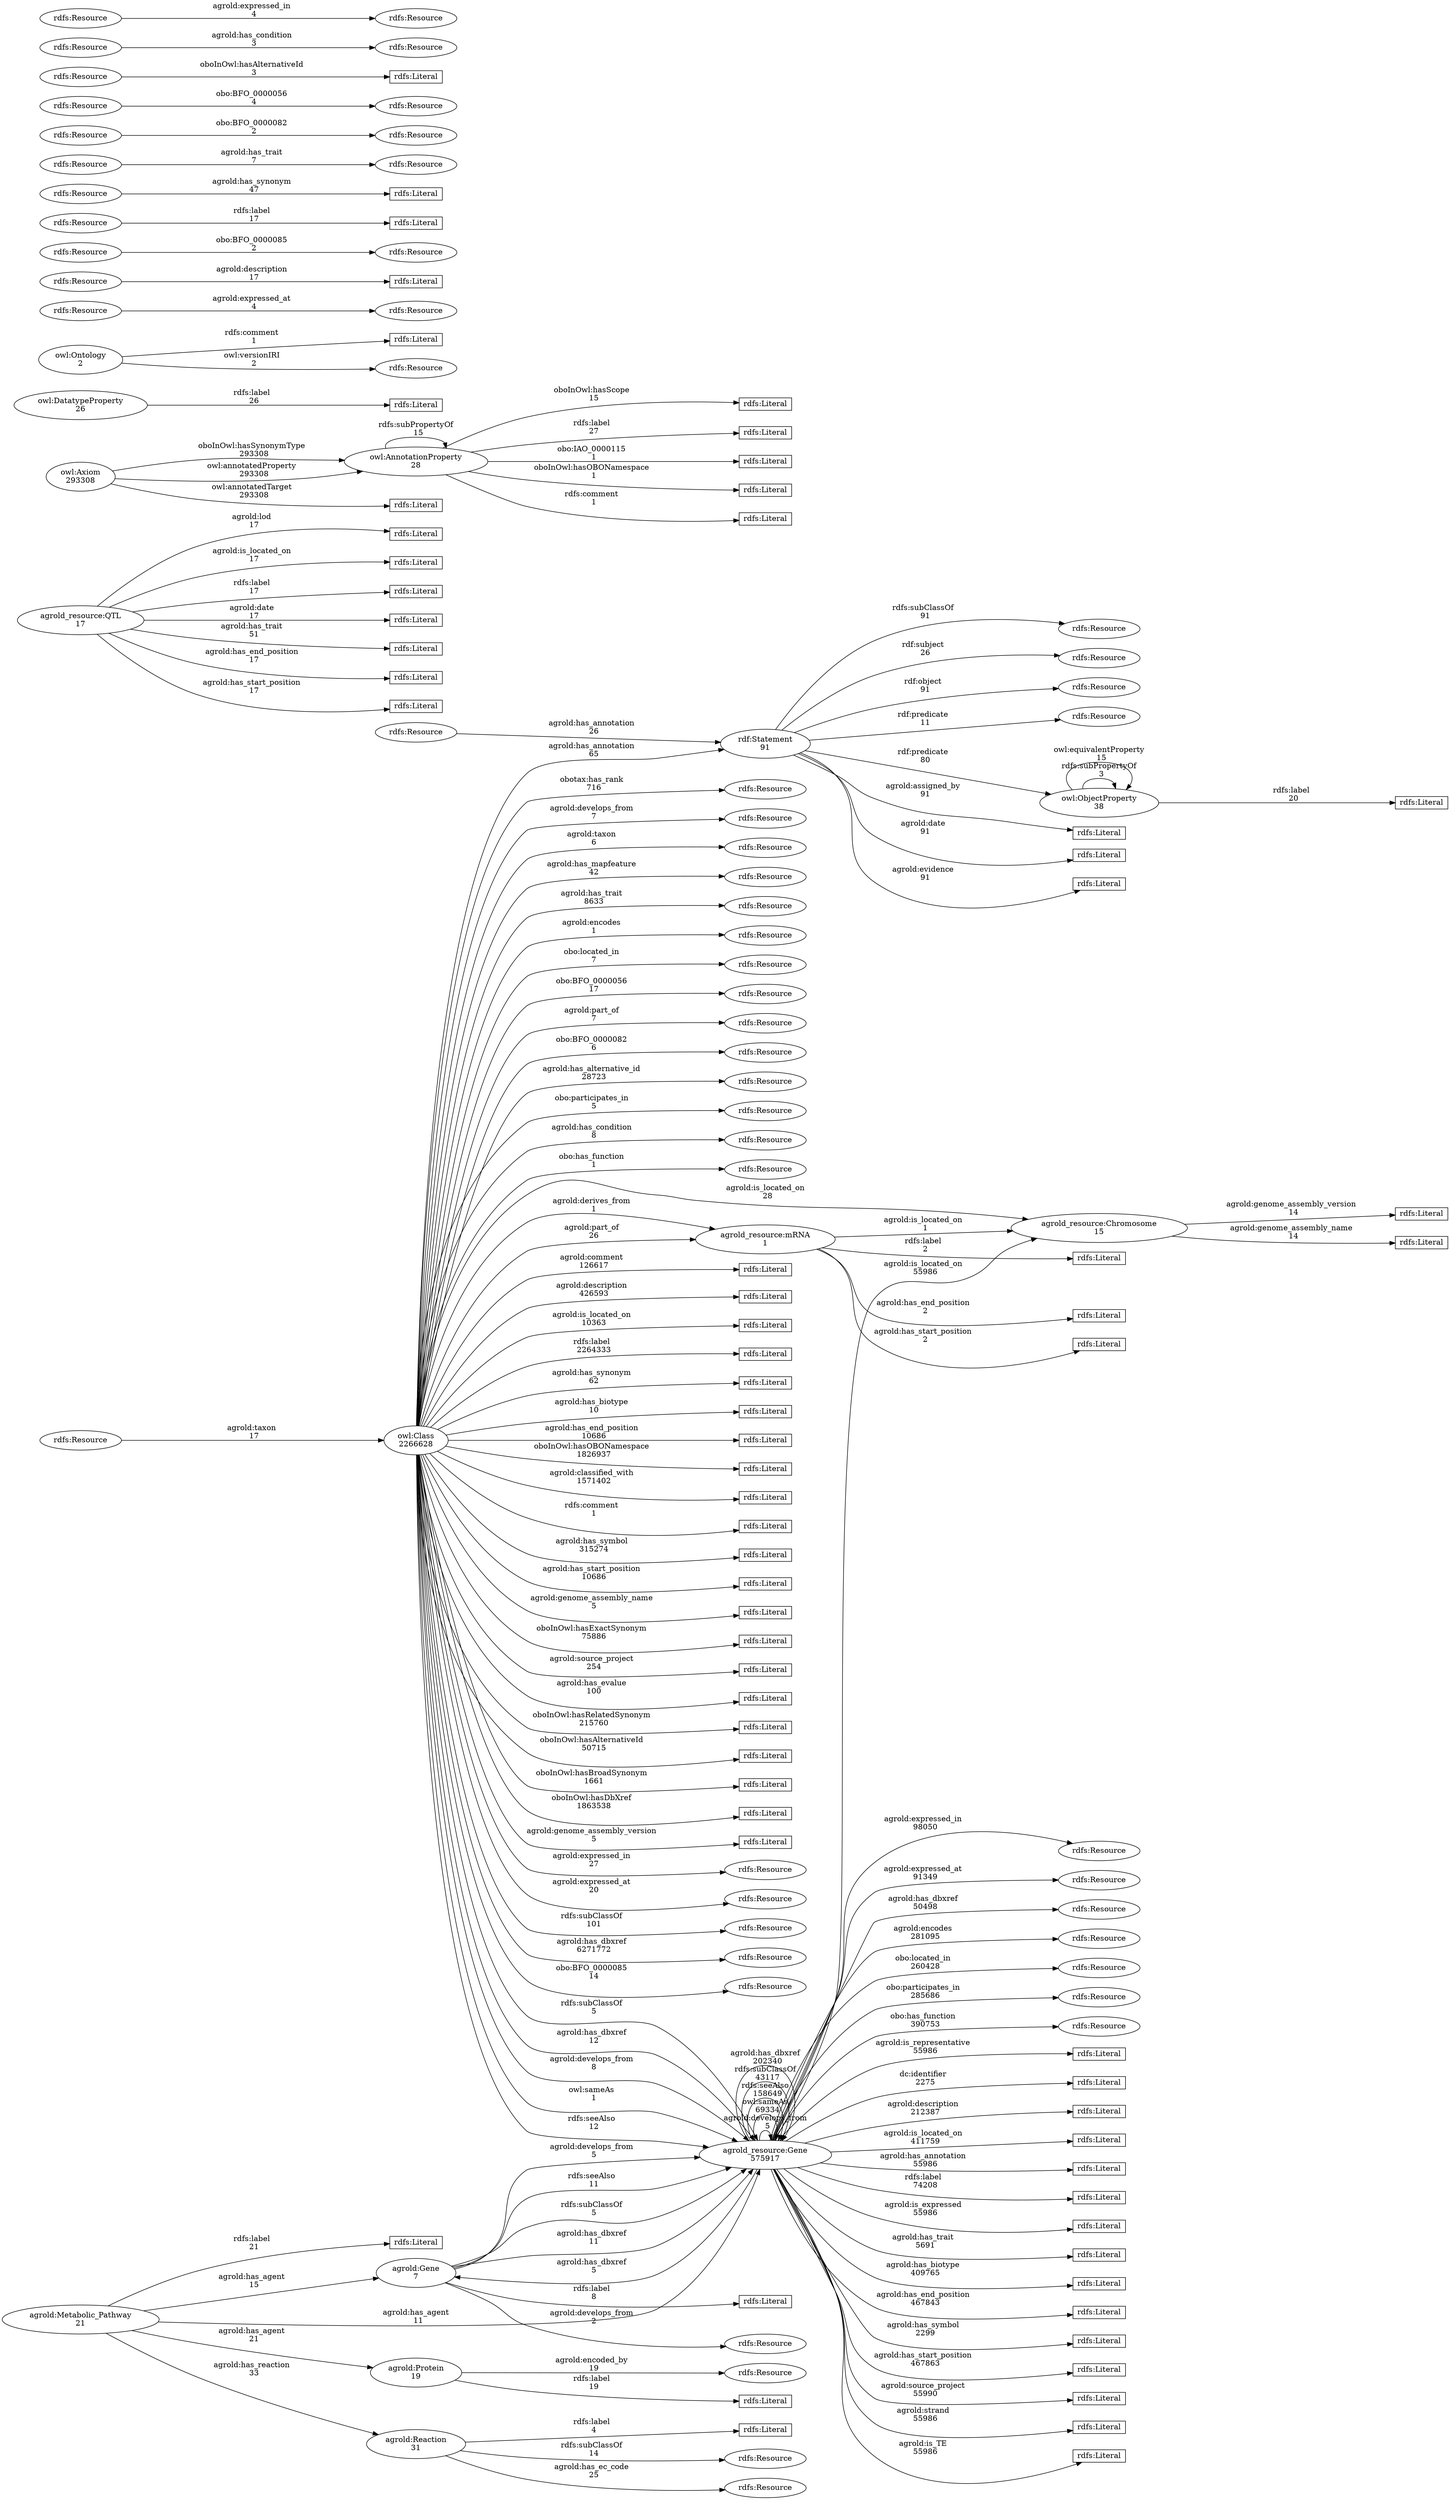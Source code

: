 digraph {
    ranksep=2;
    rankdir="LR";
    charset="utf-8";

    // Class relations with the numbers of edges
    "agrold:Gene" -> "agrold_resource:Gene" [ label="agrold:develops_from\n  5"];
    "agrold:Gene" -> "agrold_resource:Gene" [ label="rdfs:seeAlso\n  11"];
    "agrold:Gene" -> "agrold_resource:Gene" [ label="rdfs:subClassOf\n  5"];
    "agrold:Gene" -> "agrold_resource:Gene" [ label="agrold:has_dbxref\n  11"];
    "agrold:Gene" -> "rdfs:Literal18" [ label="rdfs:label\n  8"];
    "agrold:Gene" -> "rdfs:Resource29" [ label="agrold:develops_from\n  2"];
    "agrold:Metabolic_Pathway" -> "agrold:Gene" [ label="agrold:has_agent\n  15"];
    "agrold:Metabolic_Pathway" -> "agrold:Protein" [ label="agrold:has_agent\n  21"];
    "agrold:Metabolic_Pathway" -> "agrold:Reaction" [ label="agrold:has_reaction\n  33"];
    "agrold:Metabolic_Pathway" -> "agrold_resource:Gene" [ label="agrold:has_agent\n  11"];
    "agrold:Metabolic_Pathway" -> "rdfs:Literal20" [ label="rdfs:label\n  21"];
    "agrold:Protein" -> "rdfs:Literal23" [ label="rdfs:label\n  19"];
    "agrold:Protein" -> "rdfs:Resource47" [ label="agrold:encoded_by\n  19"];
    "agrold:Reaction" -> "rdfs:Literal15" [ label="rdfs:label\n  4"];
    "agrold:Reaction" -> "rdfs:Resource109" [ label="rdfs:subClassOf\n  14"];
    "agrold:Reaction" -> "rdfs:Resource67" [ label="agrold:has_ec_code\n  25"];
    "agrold_resource:Chromosome" -> "rdfs:Literal73" [ label="agrold:genome_assembly_name\n  14"];
    "agrold_resource:Chromosome" -> "rdfs:Literal94" [ label="agrold:genome_assembly_version\n  14"];
    "agrold_resource:Gene" -> "agrold:Gene" [ label="agrold:has_dbxref\n  5"];
    "agrold_resource:Gene" -> "agrold_resource:Chromosome" [ label="agrold:is_located_on\n  55986"];
    "agrold_resource:Gene" -> "agrold_resource:Gene" [ label="agrold:develops_from\n  5"];
    "agrold_resource:Gene" -> "agrold_resource:Gene" [ label="owl:sameAs\n  69334"];
    "agrold_resource:Gene" -> "agrold_resource:Gene" [ label="rdfs:seeAlso\n  158649"];
    "agrold_resource:Gene" -> "agrold_resource:Gene" [ label="rdfs:subClassOf\n  43117"];
    "agrold_resource:Gene" -> "agrold_resource:Gene" [ label="agrold:has_dbxref\n  202340"];
    "agrold_resource:Gene" -> "rdfs:Literal10" [ label="agrold:is_representative\n  55986"];
    "agrold_resource:Gene" -> "rdfs:Literal103" [ label="dc:identifier\n  2275"];
    "agrold_resource:Gene" -> "rdfs:Literal113" [ label="agrold:description\n  212387"];
    "agrold_resource:Gene" -> "rdfs:Literal115" [ label="agrold:is_located_on\n  411759"];
    "agrold_resource:Gene" -> "rdfs:Literal118" [ label="agrold:has_annotation\n  55986"];
    "agrold_resource:Gene" -> "rdfs:Literal16" [ label="rdfs:label\n  74208"];
    "agrold_resource:Gene" -> "rdfs:Literal31" [ label="agrold:is_expressed\n  55986"];
    "agrold_resource:Gene" -> "rdfs:Literal43" [ label="agrold:has_trait\n  5691"];
    "agrold_resource:Gene" -> "rdfs:Literal45" [ label="agrold:has_biotype\n  409765"];
    "agrold_resource:Gene" -> "rdfs:Literal49" [ label="agrold:has_end_position\n  467843"];
    "agrold_resource:Gene" -> "rdfs:Literal62" [ label="agrold:has_symbol\n  2299"];
    "agrold_resource:Gene" -> "rdfs:Literal70" [ label="agrold:has_start_position\n  467863"];
    "agrold_resource:Gene" -> "rdfs:Literal76" [ label="agrold:source_project\n  55990"];
    "agrold_resource:Gene" -> "rdfs:Literal78" [ label="agrold:strand\n  55986"];
    "agrold_resource:Gene" -> "rdfs:Literal90" [ label="agrold:is_TE\n  55986"];
    "agrold_resource:Gene" -> "rdfs:Resource100" [ label="agrold:expressed_in\n  98050"];
    "agrold_resource:Gene" -> "rdfs:Resource106" [ label="agrold:expressed_at\n  91349"];
    "agrold_resource:Gene" -> "rdfs:Resource120" [ label="agrold:has_dbxref\n  50498"];
    "agrold_resource:Gene" -> "rdfs:Resource55" [ label="agrold:encodes\n  281095"];
    "agrold_resource:Gene" -> "rdfs:Resource57" [ label="obo:located_in\n  260428"];
    "agrold_resource:Gene" -> "rdfs:Resource81" [ label="obo:participates_in\n  285686"];
    "agrold_resource:Gene" -> "rdfs:Resource92" [ label="obo:has_function\n  390753"];
    "agrold_resource:QTL" -> "rdfs:Literal1" [ label="agrold:lod\n  17"];
    "agrold_resource:QTL" -> "rdfs:Literal117" [ label="agrold:is_located_on\n  17"];
    "agrold_resource:QTL" -> "rdfs:Literal22" [ label="rdfs:label\n  17"];
    "agrold_resource:QTL" -> "rdfs:Literal38" [ label="agrold:date\n  17"];
    "agrold_resource:QTL" -> "rdfs:Literal42" [ label="agrold:has_trait\n  51"];
    "agrold_resource:QTL" -> "rdfs:Literal48" [ label="agrold:has_end_position\n  17"];
    "agrold_resource:QTL" -> "rdfs:Literal69" [ label="agrold:has_start_position\n  17"];
    "agrold_resource:mRNA" -> "agrold_resource:Chromosome" [ label="agrold:is_located_on\n  1"];
    "agrold_resource:mRNA" -> "rdfs:Literal19" [ label="rdfs:label\n  2"];
    "agrold_resource:mRNA" -> "rdfs:Literal50" [ label="agrold:has_end_position\n  2"];
    "agrold_resource:mRNA" -> "rdfs:Literal71" [ label="agrold:has_start_position\n  2"];
    "owl:AnnotationProperty" -> "owl:AnnotationProperty" [ label="rdfs:subPropertyOf\n  15"];
    "owl:AnnotationProperty" -> "rdfs:Literal122" [ label="oboInOwl:hasScope\n  15"];
    "owl:AnnotationProperty" -> "rdfs:Literal17" [ label="rdfs:label\n  27"];
    "owl:AnnotationProperty" -> "rdfs:Literal37" [ label="obo:IAO_0000115\n  1"];
    "owl:AnnotationProperty" -> "rdfs:Literal52" [ label="oboInOwl:hasOBONamespace\n  1"];
    "owl:AnnotationProperty" -> "rdfs:Literal60" [ label="rdfs:comment\n  1"];
    "owl:Axiom" -> "owl:AnnotationProperty" [ label="oboInOwl:hasSynonymType\n  293308"];
    "owl:Axiom" -> "owl:AnnotationProperty" [ label="owl:annotatedProperty\n  293308"];
    "owl:Axiom" -> "rdfs:Literal11" [ label="owl:annotatedTarget\n  293308"];
    "owl:Class" -> "agrold_resource:Chromosome" [ label="agrold:is_located_on\n  28"];
    "owl:Class" -> "agrold_resource:Gene" [ label="agrold:develops_from\n  8"];
    "owl:Class" -> "agrold_resource:Gene" [ label="owl:sameAs\n  1"];
    "owl:Class" -> "agrold_resource:Gene" [ label="rdfs:seeAlso\n  12"];
    "owl:Class" -> "agrold_resource:Gene" [ label="rdfs:subClassOf\n  5"];
    "owl:Class" -> "agrold_resource:Gene" [ label="agrold:has_dbxref\n  12"];
    "owl:Class" -> "agrold_resource:mRNA" [ label="agrold:part_of\n  26"];
    "owl:Class" -> "agrold_resource:mRNA" [ label="agrold:derives_from\n  1"];
    "owl:Class" -> "rdf:Statement" [ label="agrold:has_annotation\n  65"];
    "owl:Class" -> "rdfs:Literal102" [ label="agrold:comment\n  126617"];
    "owl:Class" -> "rdfs:Literal114" [ label="agrold:description\n  426593"];
    "owl:Class" -> "rdfs:Literal116" [ label="agrold:is_located_on\n  10363"];
    "owl:Class" -> "rdfs:Literal21" [ label="rdfs:label\n  2264333"];
    "owl:Class" -> "rdfs:Literal36" [ label="agrold:has_synonym\n  62"];
    "owl:Class" -> "rdfs:Literal46" [ label="agrold:has_biotype\n  10"];
    "owl:Class" -> "rdfs:Literal51" [ label="agrold:has_end_position\n  10686"];
    "owl:Class" -> "rdfs:Literal53" [ label="oboInOwl:hasOBONamespace\n  1826937"];
    "owl:Class" -> "rdfs:Literal54" [ label="agrold:classified_with\n  1571402"];
    "owl:Class" -> "rdfs:Literal61" [ label="rdfs:comment\n  1"];
    "owl:Class" -> "rdfs:Literal63" [ label="agrold:has_symbol\n  315274"];
    "owl:Class" -> "rdfs:Literal72" [ label="agrold:has_start_position\n  10686"];
    "owl:Class" -> "rdfs:Literal74" [ label="agrold:genome_assembly_name\n  5"];
    "owl:Class" -> "rdfs:Literal75" [ label="oboInOwl:hasExactSynonym\n  75886"];
    "owl:Class" -> "rdfs:Literal77" [ label="agrold:source_project\n  254"];
    "owl:Class" -> "rdfs:Literal79" [ label="agrold:has_evalue\n  100"];
    "owl:Class" -> "rdfs:Literal80" [ label="oboInOwl:hasRelatedSynonym\n  215760"];
    "owl:Class" -> "rdfs:Literal85" [ label="oboInOwl:hasAlternativeId\n  50715"];
    "owl:Class" -> "rdfs:Literal9" [ label="oboInOwl:hasBroadSynonym\n  1661"];
    "owl:Class" -> "rdfs:Literal91" [ label="oboInOwl:hasDbXref\n  1863538"];
    "owl:Class" -> "rdfs:Literal95" [ label="agrold:genome_assembly_version\n  5"];
    "owl:Class" -> "rdfs:Resource101" [ label="agrold:expressed_in\n  27"];
    "owl:Class" -> "rdfs:Resource107" [ label="agrold:expressed_at\n  20"];
    "owl:Class" -> "rdfs:Resource108" [ label="rdfs:subClassOf\n  101"];
    "owl:Class" -> "rdfs:Resource121" [ label="agrold:has_dbxref\n  6271772"];
    "owl:Class" -> "rdfs:Resource14" [ label="obo:BFO_0000085\n  14"];
    "owl:Class" -> "rdfs:Resource2" [ label="obotax:has_rank\n  716"];
    "owl:Class" -> "rdfs:Resource30" [ label="agrold:develops_from\n  7"];
    "owl:Class" -> "rdfs:Resource33" [ label="agrold:taxon\n  6"];
    "owl:Class" -> "rdfs:Resource4" [ label="agrold:has_mapfeature\n  42"];
    "owl:Class" -> "rdfs:Resource44" [ label="agrold:has_trait\n  8633"];
    "owl:Class" -> "rdfs:Resource56" [ label="agrold:encodes\n  1"];
    "owl:Class" -> "rdfs:Resource58" [ label="obo:located_in\n  7"];
    "owl:Class" -> "rdfs:Resource66" [ label="obo:BFO_0000056\n  17"];
    "owl:Class" -> "rdfs:Resource68" [ label="agrold:part_of\n  7"];
    "owl:Class" -> "rdfs:Resource7" [ label="obo:BFO_0000082\n  6"];
    "owl:Class" -> "rdfs:Resource8" [ label="agrold:has_alternative_id\n  28723"];
    "owl:Class" -> "rdfs:Resource82" [ label="obo:participates_in\n  5"];
    "owl:Class" -> "rdfs:Resource88" [ label="agrold:has_condition\n  8"];
    "owl:Class" -> "rdfs:Resource93" [ label="obo:has_function\n  1"];
    "owl:DatatypeProperty" -> "rdfs:Literal25" [ label="rdfs:label\n  26"];
    "owl:ObjectProperty" -> "owl:ObjectProperty" [ label="rdfs:subPropertyOf\n  3"];
    "owl:ObjectProperty" -> "owl:ObjectProperty" [ label="owl:equivalentProperty\n  15"];
    "owl:ObjectProperty" -> "rdfs:Literal24" [ label="rdfs:label\n  20"];
    "owl:Ontology" -> "rdfs:Literal59" [ label="rdfs:comment\n  1"];
    "owl:Ontology" -> "rdfs:Resource96" [ label="owl:versionIRI\n  2"];
    "rdf:Statement" -> "owl:ObjectProperty" [ label="rdf:predicate\n  80"];
    "rdf:Statement" -> "rdfs:Literal3" [ label="agrold:assigned_by\n  91"];
    "rdf:Statement" -> "rdfs:Literal39" [ label="agrold:date\n  91"];
    "rdf:Statement" -> "rdfs:Literal89" [ label="agrold:evidence\n  91"];
    "rdf:Statement" -> "rdfs:Resource110" [ label="rdfs:subClassOf\n  91"];
    "rdf:Statement" -> "rdfs:Resource123" [ label="rdf:subject\n  26"];
    "rdf:Statement" -> "rdfs:Resource28" [ label="rdf:object\n  91"];
    "rdf:Statement" -> "rdfs:Resource97" [ label="rdf:predicate\n  11"];
    "rdfs:Resource104" -> "rdfs:Resource105" [ label="agrold:expressed_at\n  4"];
    "rdfs:Resource111" -> "rdfs:Literal112" [ label="agrold:description\n  17"];
    "rdfs:Resource119" -> "rdf:Statement" [ label="agrold:has_annotation\n  26"];
    "rdfs:Resource12" -> "rdfs:Resource13" [ label="obo:BFO_0000085\n  2"];
    "rdfs:Resource26" -> "rdfs:Literal27" [ label="rdfs:label\n  17"];
    "rdfs:Resource32" -> "owl:Class" [ label="agrold:taxon\n  17"];
    "rdfs:Resource34" -> "rdfs:Literal35" [ label="agrold:has_synonym\n  47"];
    "rdfs:Resource40" -> "rdfs:Resource41" [ label="agrold:has_trait\n  7"];
    "rdfs:Resource5" -> "rdfs:Resource6" [ label="obo:BFO_0000082\n  2"];
    "rdfs:Resource64" -> "rdfs:Resource65" [ label="obo:BFO_0000056\n  4"];
    "rdfs:Resource83" -> "rdfs:Literal84" [ label="oboInOwl:hasAlternativeId\n  3"];
    "rdfs:Resource86" -> "rdfs:Resource87" [ label="agrold:has_condition\n  3"];
    "rdfs:Resource98" -> "rdfs:Resource99" [ label="agrold:expressed_in\n  4"];

    // The number of entities
    "agrold:Gene" [ label="agrold:Gene\n7" ] ;
    "agrold:Metabolic_Pathway" [ label="agrold:Metabolic_Pathway\n21" ] ;
    "agrold:Protein" [ label="agrold:Protein\n19" ] ;
    "agrold:Reaction" [ label="agrold:Reaction\n31" ] ;
    "agrold_resource:Chromosome" [ label="agrold_resource:Chromosome\n15" ] ;
    "agrold_resource:Gene" [ label="agrold_resource:Gene\n575917" ] ;
    "agrold_resource:QTL" [ label="agrold_resource:QTL\n17" ] ;
    "agrold_resource:mRNA" [ label="agrold_resource:mRNA\n1" ] ;
    "owl:AnnotationProperty" [ label="owl:AnnotationProperty\n28" ] ;
    "owl:Axiom" [ label="owl:Axiom\n293308" ] ;
    "owl:Class" [ label="owl:Class\n2266628" ] ;
    "owl:DatatypeProperty" [ label="owl:DatatypeProperty\n26" ] ;
    "owl:ObjectProperty" [ label="owl:ObjectProperty\n38" ] ;
    "owl:Ontology" [ label="owl:Ontology\n2" ] ;
    "rdf:Statement" [ label="rdf:Statement\n91" ] ;
    "rdfs:Literal1" [ label="rdfs:Literal", shape=box, height=0.3 ] ;
    "rdfs:Literal10" [ label="rdfs:Literal", shape=box, height=0.3 ] ;
    "rdfs:Literal102" [ label="rdfs:Literal", shape=box, height=0.3 ] ;
    "rdfs:Literal103" [ label="rdfs:Literal", shape=box, height=0.3 ] ;
    "rdfs:Literal11" [ label="rdfs:Literal", shape=box, height=0.3 ] ;
    "rdfs:Literal112" [ label="rdfs:Literal", shape=box, height=0.3 ] ;
    "rdfs:Literal113" [ label="rdfs:Literal", shape=box, height=0.3 ] ;
    "rdfs:Literal114" [ label="rdfs:Literal", shape=box, height=0.3 ] ;
    "rdfs:Literal115" [ label="rdfs:Literal", shape=box, height=0.3 ] ;
    "rdfs:Literal116" [ label="rdfs:Literal", shape=box, height=0.3 ] ;
    "rdfs:Literal117" [ label="rdfs:Literal", shape=box, height=0.3 ] ;
    "rdfs:Literal118" [ label="rdfs:Literal", shape=box, height=0.3 ] ;
    "rdfs:Literal122" [ label="rdfs:Literal", shape=box, height=0.3 ] ;
    "rdfs:Literal15" [ label="rdfs:Literal", shape=box, height=0.3 ] ;
    "rdfs:Literal16" [ label="rdfs:Literal", shape=box, height=0.3 ] ;
    "rdfs:Literal17" [ label="rdfs:Literal", shape=box, height=0.3 ] ;
    "rdfs:Literal18" [ label="rdfs:Literal", shape=box, height=0.3 ] ;
    "rdfs:Literal19" [ label="rdfs:Literal", shape=box, height=0.3 ] ;
    "rdfs:Literal20" [ label="rdfs:Literal", shape=box, height=0.3 ] ;
    "rdfs:Literal21" [ label="rdfs:Literal", shape=box, height=0.3 ] ;
    "rdfs:Literal22" [ label="rdfs:Literal", shape=box, height=0.3 ] ;
    "rdfs:Literal23" [ label="rdfs:Literal", shape=box, height=0.3 ] ;
    "rdfs:Literal24" [ label="rdfs:Literal", shape=box, height=0.3 ] ;
    "rdfs:Literal25" [ label="rdfs:Literal", shape=box, height=0.3 ] ;
    "rdfs:Literal27" [ label="rdfs:Literal", shape=box, height=0.3 ] ;
    "rdfs:Literal3" [ label="rdfs:Literal", shape=box, height=0.3 ] ;
    "rdfs:Literal31" [ label="rdfs:Literal", shape=box, height=0.3 ] ;
    "rdfs:Literal35" [ label="rdfs:Literal", shape=box, height=0.3 ] ;
    "rdfs:Literal36" [ label="rdfs:Literal", shape=box, height=0.3 ] ;
    "rdfs:Literal37" [ label="rdfs:Literal", shape=box, height=0.3 ] ;
    "rdfs:Literal38" [ label="rdfs:Literal", shape=box, height=0.3 ] ;
    "rdfs:Literal39" [ label="rdfs:Literal", shape=box, height=0.3 ] ;
    "rdfs:Literal42" [ label="rdfs:Literal", shape=box, height=0.3 ] ;
    "rdfs:Literal43" [ label="rdfs:Literal", shape=box, height=0.3 ] ;
    "rdfs:Literal45" [ label="rdfs:Literal", shape=box, height=0.3 ] ;
    "rdfs:Literal46" [ label="rdfs:Literal", shape=box, height=0.3 ] ;
    "rdfs:Literal48" [ label="rdfs:Literal", shape=box, height=0.3 ] ;
    "rdfs:Literal49" [ label="rdfs:Literal", shape=box, height=0.3 ] ;
    "rdfs:Literal50" [ label="rdfs:Literal", shape=box, height=0.3 ] ;
    "rdfs:Literal51" [ label="rdfs:Literal", shape=box, height=0.3 ] ;
    "rdfs:Literal52" [ label="rdfs:Literal", shape=box, height=0.3 ] ;
    "rdfs:Literal53" [ label="rdfs:Literal", shape=box, height=0.3 ] ;
    "rdfs:Literal54" [ label="rdfs:Literal", shape=box, height=0.3 ] ;
    "rdfs:Literal59" [ label="rdfs:Literal", shape=box, height=0.3 ] ;
    "rdfs:Literal60" [ label="rdfs:Literal", shape=box, height=0.3 ] ;
    "rdfs:Literal61" [ label="rdfs:Literal", shape=box, height=0.3 ] ;
    "rdfs:Literal62" [ label="rdfs:Literal", shape=box, height=0.3 ] ;
    "rdfs:Literal63" [ label="rdfs:Literal", shape=box, height=0.3 ] ;
    "rdfs:Literal69" [ label="rdfs:Literal", shape=box, height=0.3 ] ;
    "rdfs:Literal70" [ label="rdfs:Literal", shape=box, height=0.3 ] ;
    "rdfs:Literal71" [ label="rdfs:Literal", shape=box, height=0.3 ] ;
    "rdfs:Literal72" [ label="rdfs:Literal", shape=box, height=0.3 ] ;
    "rdfs:Literal73" [ label="rdfs:Literal", shape=box, height=0.3 ] ;
    "rdfs:Literal74" [ label="rdfs:Literal", shape=box, height=0.3 ] ;
    "rdfs:Literal75" [ label="rdfs:Literal", shape=box, height=0.3 ] ;
    "rdfs:Literal76" [ label="rdfs:Literal", shape=box, height=0.3 ] ;
    "rdfs:Literal77" [ label="rdfs:Literal", shape=box, height=0.3 ] ;
    "rdfs:Literal78" [ label="rdfs:Literal", shape=box, height=0.3 ] ;
    "rdfs:Literal79" [ label="rdfs:Literal", shape=box, height=0.3 ] ;
    "rdfs:Literal80" [ label="rdfs:Literal", shape=box, height=0.3 ] ;
    "rdfs:Literal84" [ label="rdfs:Literal", shape=box, height=0.3 ] ;
    "rdfs:Literal85" [ label="rdfs:Literal", shape=box, height=0.3 ] ;
    "rdfs:Literal89" [ label="rdfs:Literal", shape=box, height=0.3 ] ;
    "rdfs:Literal9" [ label="rdfs:Literal", shape=box, height=0.3 ] ;
    "rdfs:Literal90" [ label="rdfs:Literal", shape=box, height=0.3 ] ;
    "rdfs:Literal91" [ label="rdfs:Literal", shape=box, height=0.3 ] ;
    "rdfs:Literal94" [ label="rdfs:Literal", shape=box, height=0.3 ] ;
    "rdfs:Literal95" [ label="rdfs:Literal", shape=box, height=0.3 ] ;
    "rdfs:Resource100" [ label="rdfs:Resource" ] ;
    "rdfs:Resource101" [ label="rdfs:Resource" ] ;
    "rdfs:Resource104" [ label="rdfs:Resource" ] ;
    "rdfs:Resource105" [ label="rdfs:Resource" ] ;
    "rdfs:Resource106" [ label="rdfs:Resource" ] ;
    "rdfs:Resource107" [ label="rdfs:Resource" ] ;
    "rdfs:Resource108" [ label="rdfs:Resource" ] ;
    "rdfs:Resource109" [ label="rdfs:Resource" ] ;
    "rdfs:Resource110" [ label="rdfs:Resource" ] ;
    "rdfs:Resource111" [ label="rdfs:Resource" ] ;
    "rdfs:Resource119" [ label="rdfs:Resource" ] ;
    "rdfs:Resource12" [ label="rdfs:Resource" ] ;
    "rdfs:Resource120" [ label="rdfs:Resource" ] ;
    "rdfs:Resource121" [ label="rdfs:Resource" ] ;
    "rdfs:Resource123" [ label="rdfs:Resource" ] ;
    "rdfs:Resource13" [ label="rdfs:Resource" ] ;
    "rdfs:Resource14" [ label="rdfs:Resource" ] ;
    "rdfs:Resource2" [ label="rdfs:Resource" ] ;
    "rdfs:Resource26" [ label="rdfs:Resource" ] ;
    "rdfs:Resource28" [ label="rdfs:Resource" ] ;
    "rdfs:Resource29" [ label="rdfs:Resource" ] ;
    "rdfs:Resource30" [ label="rdfs:Resource" ] ;
    "rdfs:Resource32" [ label="rdfs:Resource" ] ;
    "rdfs:Resource33" [ label="rdfs:Resource" ] ;
    "rdfs:Resource34" [ label="rdfs:Resource" ] ;
    "rdfs:Resource4" [ label="rdfs:Resource" ] ;
    "rdfs:Resource40" [ label="rdfs:Resource" ] ;
    "rdfs:Resource41" [ label="rdfs:Resource" ] ;
    "rdfs:Resource44" [ label="rdfs:Resource" ] ;
    "rdfs:Resource47" [ label="rdfs:Resource" ] ;
    "rdfs:Resource5" [ label="rdfs:Resource" ] ;
    "rdfs:Resource55" [ label="rdfs:Resource" ] ;
    "rdfs:Resource56" [ label="rdfs:Resource" ] ;
    "rdfs:Resource57" [ label="rdfs:Resource" ] ;
    "rdfs:Resource58" [ label="rdfs:Resource" ] ;
    "rdfs:Resource6" [ label="rdfs:Resource" ] ;
    "rdfs:Resource64" [ label="rdfs:Resource" ] ;
    "rdfs:Resource65" [ label="rdfs:Resource" ] ;
    "rdfs:Resource66" [ label="rdfs:Resource" ] ;
    "rdfs:Resource67" [ label="rdfs:Resource" ] ;
    "rdfs:Resource68" [ label="rdfs:Resource" ] ;
    "rdfs:Resource7" [ label="rdfs:Resource" ] ;
    "rdfs:Resource8" [ label="rdfs:Resource" ] ;
    "rdfs:Resource81" [ label="rdfs:Resource" ] ;
    "rdfs:Resource82" [ label="rdfs:Resource" ] ;
    "rdfs:Resource83" [ label="rdfs:Resource" ] ;
    "rdfs:Resource86" [ label="rdfs:Resource" ] ;
    "rdfs:Resource87" [ label="rdfs:Resource" ] ;
    "rdfs:Resource88" [ label="rdfs:Resource" ] ;
    "rdfs:Resource92" [ label="rdfs:Resource" ] ;
    "rdfs:Resource93" [ label="rdfs:Resource" ] ;
    "rdfs:Resource96" [ label="rdfs:Resource" ] ;
    "rdfs:Resource97" [ label="rdfs:Resource" ] ;
    "rdfs:Resource98" [ label="rdfs:Resource" ] ;
    "rdfs:Resource99" [ label="rdfs:Resource" ] ;

}
